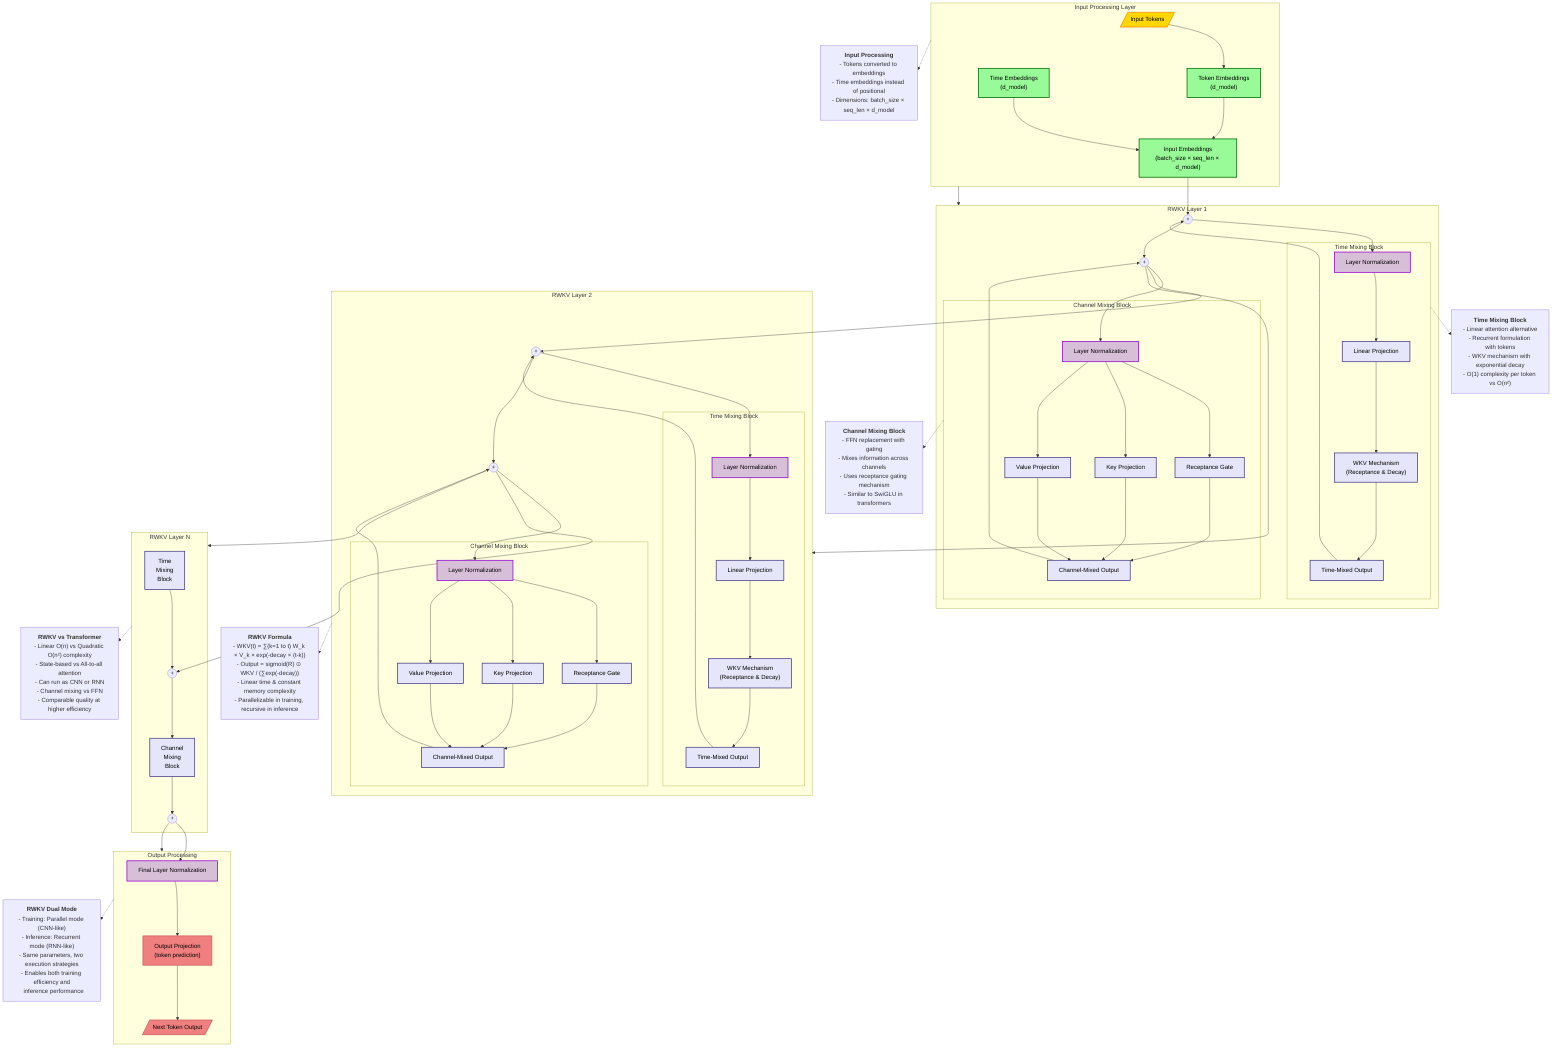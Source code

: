 flowchart TB
    classDef inputClass fill:#FFD700,stroke:#FF8C00,stroke-width:2px,color:#000
    classDef embeddingClass fill:#98FB98,stroke:#006400,stroke-width:2px,color:#000
    classDef rwkvClass fill:#E6E6FA,stroke:#483D8B,stroke-width:2px,color:#000
    classDef ffnClass fill:#FFA07A,stroke:#8B0000,stroke-width:2px,color:#000
    classDef normClass fill:#D8BFD8,stroke:#9400D3,stroke-width:2px,color:#000
    classDef outputClass fill:#F08080,stroke:#CD5C5C,stroke-width:2px,color:#000
    
    %% Input Processing
    subgraph InputProcessing["Input Processing Layer"]
        direction TB
        Input[/"Input Tokens"/]:::inputClass
        TokenEmbed["Token Embeddings<br/>(d_model)"]:::embeddingClass
        TimeEmbed["Time Embeddings<br/>(d_model)"]:::embeddingClass
        
        Input --> TokenEmbed
        TokenEmbed --> InputEmbed
        TimeEmbed --> InputEmbed
        
        InputEmbed["Input Embeddings<br/>(batch_size × seq_len × d_model)"]:::embeddingClass
    end
    
    %% Annotation for Input Processing
    InputAnnotation["<b>Input Processing</b><br/>- Tokens converted to embeddings<br/>- Time embeddings instead of positional<br/>- Dimensions: batch_size × seq_len × d_model"]
    InputProcessing -.-> InputAnnotation
    
    %% First RWKV Layer
    subgraph Layer1["RWKV Layer 1"]
        direction TB
        
        %% Time-mixing Block (Alternative to Attention)
        subgraph TMB1["Time Mixing Block"]
            direction TB
            
            %% Time Mixing Components
            TMNorm1["Layer Normalization"]:::normClass
            TMLinear1["Linear Projection"]:::rwkvClass
            TMWKV1["WKV Mechanism<br/>(Receptance & Decay)"]:::rwkvClass
            TMOutput1["Time-Mixed Output"]:::rwkvClass
            
            %% Time Mixing Flow
            TMNorm1 --> TMLinear1
            TMLinear1 --> TMWKV1
            TMWKV1 --> TMOutput1
        end
        
        %% Channel Mixing Block (FFN alternative)
        subgraph CMB1["Channel Mixing Block"]
            direction TB
            CMNorm1["Layer Normalization"]:::normClass
            CMRLinear1["Receptance Gate"]:::rwkvClass
            CMKLinear1["Key Projection"]:::rwkvClass
            CMVLinear1["Value Projection"]:::rwkvClass
            CMOutput1["Channel-Mixed Output"]:::rwkvClass
            
            %% Channel Mixing Flow
            CMNorm1 --> CMRLinear1 & CMKLinear1 & CMVLinear1
            CMRLinear1 & CMKLinear1 & CMVLinear1 --> CMOutput1
        end
        
        %% Residual Connections
        Add1(("+"))
        Add2(("+"))
    end
    
    %% Annotation for Time Mixing
    TMAnnotation["<b>Time Mixing Block</b><br/>- Linear attention alternative<br/>- Recurrent formulation with tokens<br/>- WKV mechanism with exponential decay<br/>- O(1) complexity per token vs O(n²)"]
    TMB1 -.-> TMAnnotation
    
    %% Annotation for Channel Mixing
    CMAnnotation["<b>Channel Mixing Block</b><br/>- FFN replacement with gating<br/>- Mixes information across channels<br/>- Uses receptance gating mechanism<br/>- Similar to SwiGLU in transformers"]
    CMB1 -.-> CMAnnotation
    
    %% Second RWKV Layer
    subgraph Layer2["RWKV Layer 2"]
        direction TB
        
        %% Time Mixing Block
        subgraph TMB2["Time Mixing Block"]
            direction TB
            TMNorm2["Layer Normalization"]:::normClass
            TMLinear2["Linear Projection"]:::rwkvClass
            TMWKV2["WKV Mechanism<br/>(Receptance & Decay)"]:::rwkvClass
            TMOutput2["Time-Mixed Output"]:::rwkvClass
            
            TMNorm2 --> TMLinear2
            TMLinear2 --> TMWKV2
            TMWKV2 --> TMOutput2
        end
        
        %% Channel Mixing Block
        subgraph CMB2["Channel Mixing Block"]
            direction TB
            CMNorm2["Layer Normalization"]:::normClass
            CMRLinear2["Receptance Gate"]:::rwkvClass
            CMKLinear2["Key Projection"]:::rwkvClass
            CMVLinear2["Value Projection"]:::rwkvClass
            CMOutput2["Channel-Mixed Output"]:::rwkvClass
            
            CMNorm2 --> CMRLinear2 & CMKLinear2 & CMVLinear2
            CMRLinear2 & CMKLinear2 & CMVLinear2 --> CMOutput2
        end
        
        %% Residual Connections
        Add3(("+"))
        Add4(("+"))
    end
    
    %% Nth RWKV Layer (Abbreviated)
    subgraph LayerN["RWKV Layer N"]
        direction TB
        
        %% Abbreviated components
        TMBN["Time<br/>Mixing<br/>Block"]:::rwkvClass
        CMBN["Channel<br/>Mixing<br/>Block"]:::rwkvClass
        
        %% Residual Connections
        AddN1(("+"))
        AddN2(("+"))
        
        %% Connections
        TMBN --> AddN1
        AddN1 --> CMBN
        CMBN --> AddN2
    end
    
    %% Output Processing
    subgraph OutputProcessing["Output Processing"]
        direction TB
        FinalLayerNorm["Final Layer Normalization"]:::normClass
        OutputProjection["Output Projection<br/>(token prediction)"]:::outputClass
        FinalOutput[/"Next Token Output"/]:::outputClass
        
        FinalLayerNorm --> OutputProjection
        OutputProjection --> FinalOutput
    end
    
    %% Annotation for RWKV Formula
    RWKVFormula["<b>RWKV Formula</b><br/>- WKV(t) = ∑(k=1 to t) W_k × V_k × exp(-decay × (t-k))<br/>- Output = sigmoid(R) ⊙ WKV / (∑exp(-decay))<br/>- Linear time & constant memory complexity<br/>- Parallelizable in training, recursive in inference"]
    Layer2 -.-> RWKVFormula
    
    %% Annotation for Architecture Comparison
    ComparisonAnnotation["<b>RWKV vs Transformer</b><br/>- Linear O(n) vs Quadratic O(n²) complexity<br/>- State-based vs All-to-all attention<br/>- Can run as CNN or RNN<br/>- Channel mixing vs FFN<br/>- Comparable quality at higher efficiency"]
    LayerN -.-> ComparisonAnnotation
    
    %% Main Flow Connections
    InputProcessing --> Layer1
    InputEmbed --> Add1
    
    %% Layer 1 Connections
    Add1 --> TMNorm1
    TMOutput1 --> Add1
    Add1 --> Add2
    Add2 --> CMNorm1
    CMOutput1 --> Add2
    
    %% Between Layer 1 and Layer 2
    Add2 --> Layer2
    Add2 --> Add3
    
    %% Layer 2 Connections
    Add3 --> TMNorm2
    TMOutput2 --> Add3
    Add3 --> Add4
    Add4 --> CMNorm2
    CMOutput2 --> Add4
    
    %% Between Layer 2 and Layer N
    Add4 --> LayerN
    Add4 --> AddN1
    
    %% Layer N Connections
    AddN2 --> OutputProcessing
    AddN2 --> FinalLayerNorm
    
    %% Dual Mode Annotation
    DualModeAnnotation["<b>RWKV Dual Mode</b><br/>- Training: Parallel mode (CNN-like)<br/>- Inference: Recurrent mode (RNN-like)<br/>- Same parameters, two execution strategies<br/>- Enables both training efficiency and<br/>  inference performance"]
    OutputProcessing -.-> DualModeAnnotation